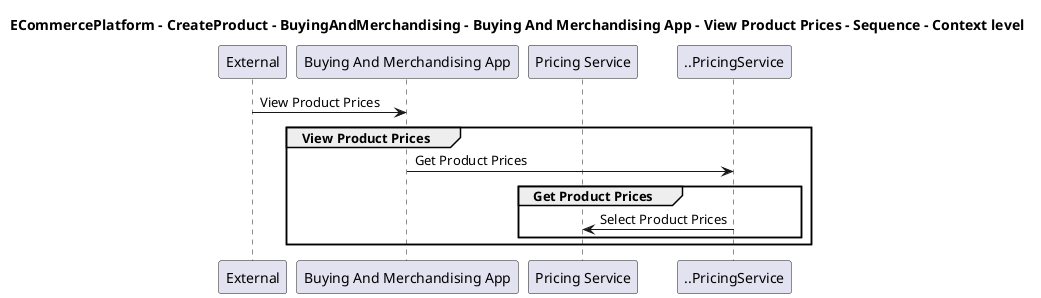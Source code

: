 @startuml

title ECommercePlatform - CreateProduct - BuyingAndMerchandising - Buying And Merchandising App - View Product Prices - Sequence - Context level

participant "External" as C4InterFlow.SoftwareSystems.ExternalSystem
participant "Buying And Merchandising App" as ECommercePlatform.CreateProduct.BuyingAndMerchandising.SoftwareSystems.BuyingAndMerchandisingApp
participant "Pricing Service" as ECommercePlatform.CreateProduct.PriceManagement.SoftwareSystems.PricingService

C4InterFlow.SoftwareSystems.ExternalSystem -> ECommercePlatform.CreateProduct.BuyingAndMerchandising.SoftwareSystems.BuyingAndMerchandisingApp : View Product Prices
group View Product Prices
ECommercePlatform.CreateProduct.BuyingAndMerchandising.SoftwareSystems.BuyingAndMerchandisingApp -> ..PricingService : Get Product Prices
group Get Product Prices
..PricingService -> ECommercePlatform.CreateProduct.PriceManagement.SoftwareSystems.PricingService : Select Product Prices
end
end


@enduml
